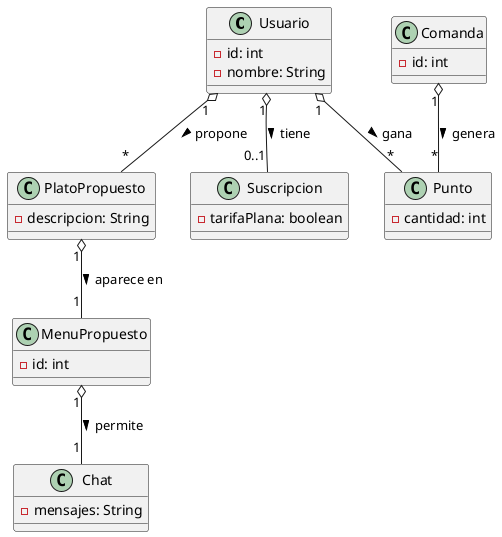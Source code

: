 @startuml

class Usuario {
  - id: int
  - nombre: String
}

class PlatoPropuesto {
  - descripcion: String
}

class MenuPropuesto {
  - id: int
}

class Chat {
  - mensajes: String
}

class Suscripcion {
  - tarifaPlana: boolean
}

class Punto {
  - cantidad: int
}

class Comanda {
  - id: int
}

Usuario "1" o-- "*" PlatoPropuesto : propone >
PlatoPropuesto "1" o-- "1" MenuPropuesto : aparece en >
MenuPropuesto "1" o-- "1" Chat : permite >
Usuario "1" o-- "0..1" Suscripcion : tiene >
Usuario "1" o-- "*" Punto : gana >
Comanda "1" o-- "*" Punto : genera >

@enduml

